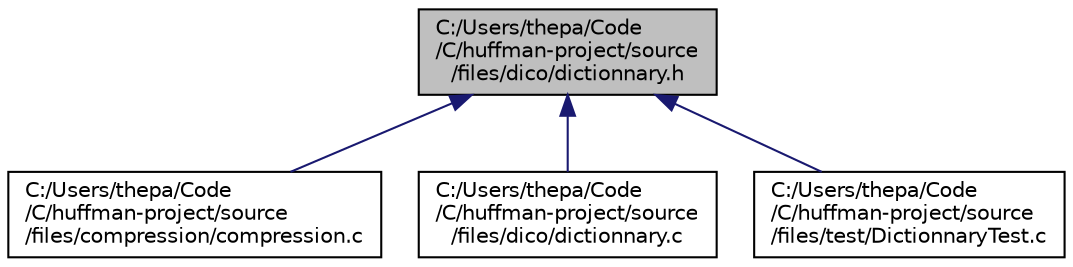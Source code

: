 digraph "C:/Users/thepa/Code/C/huffman-project/source/files/dico/dictionnary.h"
{
 // LATEX_PDF_SIZE
  edge [fontname="Helvetica",fontsize="10",labelfontname="Helvetica",labelfontsize="10"];
  node [fontname="Helvetica",fontsize="10",shape=record];
  Node1 [label="C:/Users/thepa/Code\l/C/huffman-project/source\l/files/dico/dictionnary.h",height=0.2,width=0.4,color="black", fillcolor="grey75", style="filled", fontcolor="black",tooltip=" "];
  Node1 -> Node2 [dir="back",color="midnightblue",fontsize="10",style="solid",fontname="Helvetica"];
  Node2 [label="C:/Users/thepa/Code\l/C/huffman-project/source\l/files/compression/compression.c",height=0.2,width=0.4,color="black", fillcolor="white", style="filled",URL="$compression_8c.html",tooltip=" "];
  Node1 -> Node3 [dir="back",color="midnightblue",fontsize="10",style="solid",fontname="Helvetica"];
  Node3 [label="C:/Users/thepa/Code\l/C/huffman-project/source\l/files/dico/dictionnary.c",height=0.2,width=0.4,color="black", fillcolor="white", style="filled",URL="$dictionnary_8c.html",tooltip=" "];
  Node1 -> Node4 [dir="back",color="midnightblue",fontsize="10",style="solid",fontname="Helvetica"];
  Node4 [label="C:/Users/thepa/Code\l/C/huffman-project/source\l/files/test/DictionnaryTest.c",height=0.2,width=0.4,color="black", fillcolor="white", style="filled",URL="$_dictionnary_test_8c.html",tooltip=" "];
}
